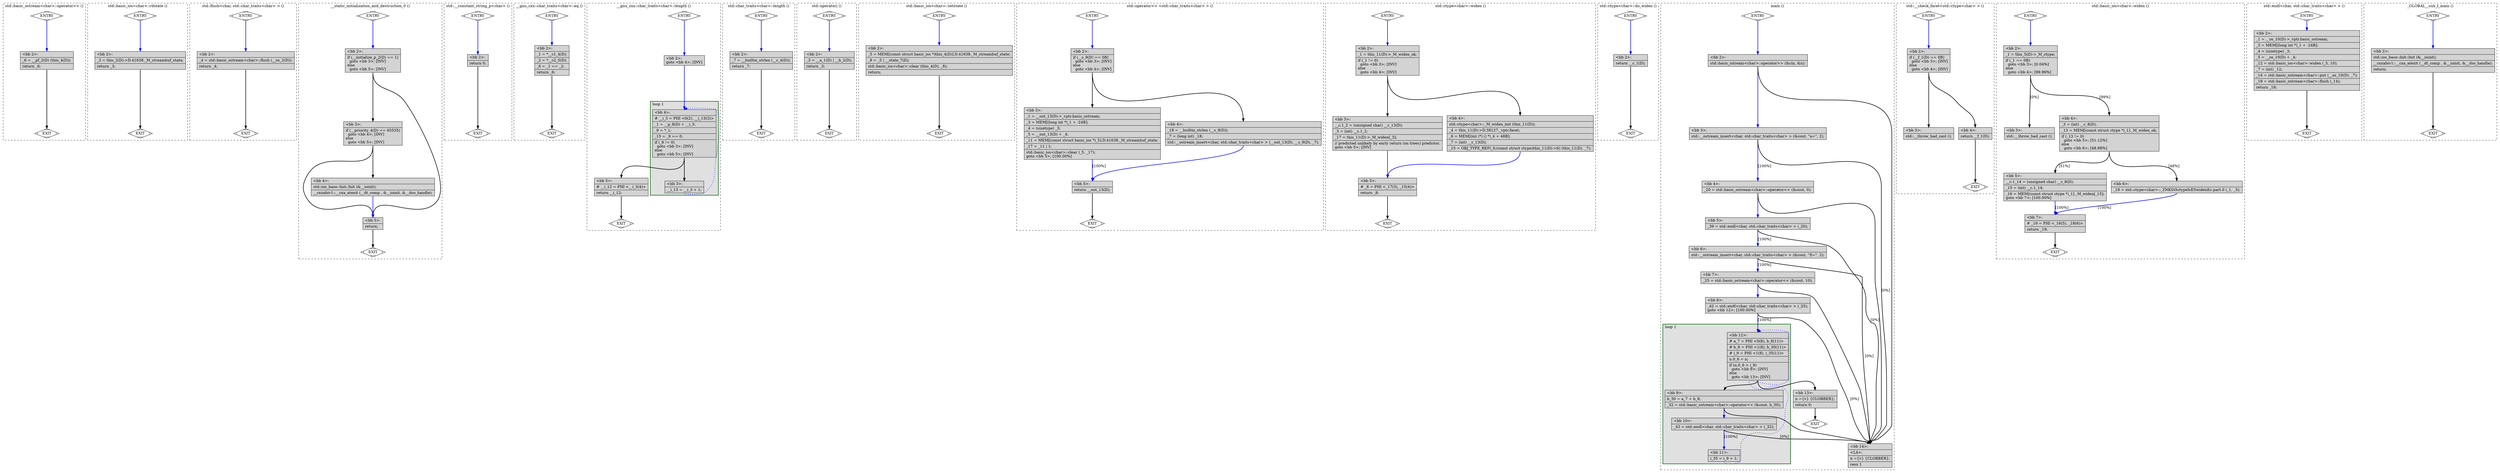 digraph "a-fib.cpp.039t.mergephi1" {
overlap=false;
subgraph "cluster_std::basic_ostream<char>::operator<<" {
	style="dashed";
	color="black";
	label="std::basic_ostream<char>::operator<< ()";
	fn_2061_basic_block_0 [shape=Mdiamond,style=filled,fillcolor=white,label="ENTRY"];

	fn_2061_basic_block_1 [shape=Mdiamond,style=filled,fillcolor=white,label="EXIT"];

	fn_2061_basic_block_2 [shape=record,style=filled,fillcolor=lightgrey,label="{\<bb\ 2\>:\l\
|_6\ =\ __pf_2(D)\ (this_4(D));\l\
|return\ _6;\l\
}"];

	fn_2061_basic_block_0:s -> fn_2061_basic_block_2:n [style="solid,bold",color=blue,weight=100,constraint=true];
	fn_2061_basic_block_2:s -> fn_2061_basic_block_1:n [style="solid,bold",color=black,weight=10,constraint=true];
	fn_2061_basic_block_0:s -> fn_2061_basic_block_1:n [style="invis",constraint=true];
}
subgraph "cluster_std::basic_ios<char>::rdstate" {
	style="dashed";
	color="black";
	label="std::basic_ios<char>::rdstate ()";
	fn_2184_basic_block_0 [shape=Mdiamond,style=filled,fillcolor=white,label="ENTRY"];

	fn_2184_basic_block_1 [shape=Mdiamond,style=filled,fillcolor=white,label="EXIT"];

	fn_2184_basic_block_2 [shape=record,style=filled,fillcolor=lightgrey,label="{\<bb\ 2\>:\l\
|_3\ =\ this_2(D)-\>D.41638._M_streambuf_state;\l\
|return\ _3;\l\
}"];

	fn_2184_basic_block_0:s -> fn_2184_basic_block_2:n [style="solid,bold",color=blue,weight=100,constraint=true];
	fn_2184_basic_block_2:s -> fn_2184_basic_block_1:n [style="solid,bold",color=black,weight=10,constraint=true];
	fn_2184_basic_block_0:s -> fn_2184_basic_block_1:n [style="invis",constraint=true];
}
subgraph "cluster_std::flush<char, std::char_traits<char> >" {
	style="dashed";
	color="black";
	label="std::flush<char, std::char_traits<char> > ()";
	fn_2141_basic_block_0 [shape=Mdiamond,style=filled,fillcolor=white,label="ENTRY"];

	fn_2141_basic_block_1 [shape=Mdiamond,style=filled,fillcolor=white,label="EXIT"];

	fn_2141_basic_block_2 [shape=record,style=filled,fillcolor=lightgrey,label="{\<bb\ 2\>:\l\
|_4\ =\ std::basic_ostream\<char\>::flush\ (__os_2(D));\l\
|return\ _4;\l\
}"];

	fn_2141_basic_block_0:s -> fn_2141_basic_block_2:n [style="solid,bold",color=blue,weight=100,constraint=true];
	fn_2141_basic_block_2:s -> fn_2141_basic_block_1:n [style="solid,bold",color=black,weight=10,constraint=true];
	fn_2141_basic_block_0:s -> fn_2141_basic_block_1:n [style="invis",constraint=true];
}
subgraph "cluster___static_initialization_and_destruction_0" {
	style="dashed";
	color="black";
	label="__static_initialization_and_destruction_0 ()";
	fn_2301_basic_block_0 [shape=Mdiamond,style=filled,fillcolor=white,label="ENTRY"];

	fn_2301_basic_block_1 [shape=Mdiamond,style=filled,fillcolor=white,label="EXIT"];

	fn_2301_basic_block_2 [shape=record,style=filled,fillcolor=lightgrey,label="{\<bb\ 2\>:\l\
|if\ (__initialize_p_2(D)\ ==\ 1)\l\
\ \ goto\ \<bb\ 3\>;\ [INV]\l\
else\l\
\ \ goto\ \<bb\ 5\>;\ [INV]\l\
}"];

	fn_2301_basic_block_3 [shape=record,style=filled,fillcolor=lightgrey,label="{\<bb\ 3\>:\l\
|if\ (__priority_4(D)\ ==\ 65535)\l\
\ \ goto\ \<bb\ 4\>;\ [INV]\l\
else\l\
\ \ goto\ \<bb\ 5\>;\ [INV]\l\
}"];

	fn_2301_basic_block_4 [shape=record,style=filled,fillcolor=lightgrey,label="{\<bb\ 4\>:\l\
|std::ios_base::Init::Init\ (&__ioinit);\l\
|__cxxabiv1::__cxa_atexit\ (__dt_comp\ ,\ &__ioinit,\ &__dso_handle);\l\
}"];

	fn_2301_basic_block_5 [shape=record,style=filled,fillcolor=lightgrey,label="{\<bb\ 5\>:\l\
|return;\l\
}"];

	fn_2301_basic_block_0:s -> fn_2301_basic_block_2:n [style="solid,bold",color=blue,weight=100,constraint=true];
	fn_2301_basic_block_2:s -> fn_2301_basic_block_3:n [style="solid,bold",color=black,weight=10,constraint=true];
	fn_2301_basic_block_2:s -> fn_2301_basic_block_5:n [style="solid,bold",color=black,weight=10,constraint=true];
	fn_2301_basic_block_3:s -> fn_2301_basic_block_4:n [style="solid,bold",color=black,weight=10,constraint=true];
	fn_2301_basic_block_3:s -> fn_2301_basic_block_5:n [style="solid,bold",color=black,weight=10,constraint=true];
	fn_2301_basic_block_4:s -> fn_2301_basic_block_5:n [style="solid,bold",color=blue,weight=100,constraint=true];
	fn_2301_basic_block_5:s -> fn_2301_basic_block_1:n [style="solid,bold",color=black,weight=10,constraint=true];
	fn_2301_basic_block_0:s -> fn_2301_basic_block_1:n [style="invis",constraint=true];
}
subgraph "cluster_std::__constant_string_p<char>" {
	style="dashed";
	color="black";
	label="std::__constant_string_p<char> ()";
	fn_477_basic_block_0 [shape=Mdiamond,style=filled,fillcolor=white,label="ENTRY"];

	fn_477_basic_block_1 [shape=Mdiamond,style=filled,fillcolor=white,label="EXIT"];

	fn_477_basic_block_2 [shape=record,style=filled,fillcolor=lightgrey,label="{\<bb\ 2\>:\l\
|return\ 0;\l\
}"];

	fn_477_basic_block_0:s -> fn_477_basic_block_2:n [style="solid,bold",color=blue,weight=100,constraint=true];
	fn_477_basic_block_2:s -> fn_477_basic_block_1:n [style="solid,bold",color=black,weight=10,constraint=true];
	fn_477_basic_block_0:s -> fn_477_basic_block_1:n [style="invis",constraint=true];
}
subgraph "cluster___gnu_cxx::char_traits<char>::eq" {
	style="dashed";
	color="black";
	label="__gnu_cxx::char_traits<char>::eq ()";
	fn_479_basic_block_0 [shape=Mdiamond,style=filled,fillcolor=white,label="ENTRY"];

	fn_479_basic_block_1 [shape=Mdiamond,style=filled,fillcolor=white,label="EXIT"];

	fn_479_basic_block_2 [shape=record,style=filled,fillcolor=lightgrey,label="{\<bb\ 2\>:\l\
|_1\ =\ *__c1_4(D);\l\
|_2\ =\ *__c2_5(D);\l\
|_6\ =\ _1\ ==\ _2;\l\
|return\ _6;\l\
}"];

	fn_479_basic_block_0:s -> fn_479_basic_block_2:n [style="solid,bold",color=blue,weight=100,constraint=true];
	fn_479_basic_block_2:s -> fn_479_basic_block_1:n [style="solid,bold",color=black,weight=10,constraint=true];
	fn_479_basic_block_0:s -> fn_479_basic_block_1:n [style="invis",constraint=true];
}
subgraph "cluster___gnu_cxx::char_traits<char>::length" {
	style="dashed";
	color="black";
	label="__gnu_cxx::char_traits<char>::length ()";
	subgraph cluster_478_1 {
	style="filled";
	color="darkgreen";
	fillcolor="grey88";
	label="loop 1";
	labeljust=l;
	penwidth=2;
	fn_478_basic_block_4 [shape=record,style=filled,fillcolor=lightgrey,label="{\<bb\ 4\>:\l\
|#\ __i_3\ =\ PHI\ \<0(2),\ __i_13(3)\>\l\
|_1\ =\ __p_8(D)\ +\ __i_3;\l\
|_9\ =\ *_1;\l\
|_15\ =\ _9\ ==\ 0;\l\
|if\ (_9\ !=\ 0)\l\
\ \ goto\ \<bb\ 3\>;\ [INV]\l\
else\l\
\ \ goto\ \<bb\ 5\>;\ [INV]\l\
}"];

	fn_478_basic_block_3 [shape=record,style=filled,fillcolor=lightgrey,label="{\<bb\ 3\>:\l\
|__i_13\ =\ __i_3\ +\ 1;\l\
}"];

	}
	fn_478_basic_block_0 [shape=Mdiamond,style=filled,fillcolor=white,label="ENTRY"];

	fn_478_basic_block_1 [shape=Mdiamond,style=filled,fillcolor=white,label="EXIT"];

	fn_478_basic_block_2 [shape=record,style=filled,fillcolor=lightgrey,label="{\<bb\ 2\>:\l\
goto\ \<bb\ 4\>;\ [INV]\l\
}"];

	fn_478_basic_block_5 [shape=record,style=filled,fillcolor=lightgrey,label="{\<bb\ 5\>:\l\
|#\ __i_12\ =\ PHI\ \<__i_3(4)\>\l\
|return\ __i_12;\l\
}"];

	fn_478_basic_block_0:s -> fn_478_basic_block_2:n [style="solid,bold",color=blue,weight=100,constraint=true];
	fn_478_basic_block_2:s -> fn_478_basic_block_4:n [style="solid,bold",color=blue,weight=100,constraint=true];
	fn_478_basic_block_3:s -> fn_478_basic_block_4:n [style="dotted,bold",color=blue,weight=10,constraint=false];
	fn_478_basic_block_4:s -> fn_478_basic_block_3:n [style="solid,bold",color=black,weight=10,constraint=true];
	fn_478_basic_block_4:s -> fn_478_basic_block_5:n [style="solid,bold",color=black,weight=10,constraint=true];
	fn_478_basic_block_5:s -> fn_478_basic_block_1:n [style="solid,bold",color=black,weight=10,constraint=true];
	fn_478_basic_block_0:s -> fn_478_basic_block_1:n [style="invis",constraint=true];
}
subgraph "cluster_std::char_traits<char>::length" {
	style="dashed";
	color="black";
	label="std::char_traits<char>::length ()";
	fn_476_basic_block_0 [shape=Mdiamond,style=filled,fillcolor=white,label="ENTRY"];

	fn_476_basic_block_1 [shape=Mdiamond,style=filled,fillcolor=white,label="EXIT"];

	fn_476_basic_block_2 [shape=record,style=filled,fillcolor=lightgrey,label="{\<bb\ 2\>:\l\
|_7\ =\ __builtin_strlen\ (__s_4(D));\l\
|return\ _7;\l\
}"];

	fn_476_basic_block_0:s -> fn_476_basic_block_2:n [style="solid,bold",color=blue,weight=100,constraint=true];
	fn_476_basic_block_2:s -> fn_476_basic_block_1:n [style="solid,bold",color=black,weight=10,constraint=true];
	fn_476_basic_block_0:s -> fn_476_basic_block_1:n [style="invis",constraint=true];
}
subgraph "cluster_std::operator|" {
	style="dashed";
	color="black";
	label="std::operator| ()";
	fn_1414_basic_block_0 [shape=Mdiamond,style=filled,fillcolor=white,label="ENTRY"];

	fn_1414_basic_block_1 [shape=Mdiamond,style=filled,fillcolor=white,label="EXIT"];

	fn_1414_basic_block_2 [shape=record,style=filled,fillcolor=lightgrey,label="{\<bb\ 2\>:\l\
|_3\ =\ __a_1(D)\ \|\ __b_2(D);\l\
|return\ _3;\l\
}"];

	fn_1414_basic_block_0:s -> fn_1414_basic_block_2:n [style="solid,bold",color=blue,weight=100,constraint=true];
	fn_1414_basic_block_2:s -> fn_1414_basic_block_1:n [style="solid,bold",color=black,weight=10,constraint=true];
	fn_1414_basic_block_0:s -> fn_1414_basic_block_1:n [style="invis",constraint=true];
}
subgraph "cluster_std::basic_ios<char>::setstate" {
	style="dashed";
	color="black";
	label="std::basic_ios<char>::setstate ()";
	fn_2139_basic_block_0 [shape=Mdiamond,style=filled,fillcolor=white,label="ENTRY"];

	fn_2139_basic_block_1 [shape=Mdiamond,style=filled,fillcolor=white,label="EXIT"];

	fn_2139_basic_block_2 [shape=record,style=filled,fillcolor=lightgrey,label="{\<bb\ 2\>:\l\
|_5\ =\ MEM[(const\ struct\ basic_ios\ *)this_4(D)].D.41638._M_streambuf_state;\l\
|_8\ =\ _5\ \|\ __state_7(D);\l\
|std::basic_ios\<char\>::clear\ (this_4(D),\ _8);\l\
|return;\l\
}"];

	fn_2139_basic_block_0:s -> fn_2139_basic_block_2:n [style="solid,bold",color=blue,weight=100,constraint=true];
	fn_2139_basic_block_2:s -> fn_2139_basic_block_1:n [style="solid,bold",color=black,weight=10,constraint=true];
	fn_2139_basic_block_0:s -> fn_2139_basic_block_1:n [style="invis",constraint=true];
}
subgraph "cluster_std::operator<< <std::char_traits<char> >" {
	style="dashed";
	color="black";
	label="std::operator<< <std::char_traits<char> > ()";
	fn_2059_basic_block_0 [shape=Mdiamond,style=filled,fillcolor=white,label="ENTRY"];

	fn_2059_basic_block_1 [shape=Mdiamond,style=filled,fillcolor=white,label="EXIT"];

	fn_2059_basic_block_2 [shape=record,style=filled,fillcolor=lightgrey,label="{\<bb\ 2\>:\l\
|if\ (__s_9(D)\ ==\ 0B)\l\
\ \ goto\ \<bb\ 3\>;\ [INV]\l\
else\l\
\ \ goto\ \<bb\ 4\>;\ [INV]\l\
}"];

	fn_2059_basic_block_3 [shape=record,style=filled,fillcolor=lightgrey,label="{\<bb\ 3\>:\l\
|_1\ =\ __out_13(D)-\>_vptr.basic_ostream;\l\
|_3\ =\ MEM[(long\ int\ *)_1\ +\ -24B];\l\
|_4\ =\ (sizetype)\ _3;\l\
|_5\ =\ __out_13(D)\ +\ _4;\l\
|_11\ =\ MEM[(const\ struct\ basic_ios\ *)_5].D.41638._M_streambuf_state;\l\
|_17\ =\ _11\ \|\ 1;\l\
|std::basic_ios\<char\>::clear\ (_5,\ _17);\l\
goto\ \<bb\ 5\>;\ [100.00%]\l\
}"];

	fn_2059_basic_block_4 [shape=record,style=filled,fillcolor=lightgrey,label="{\<bb\ 4\>:\l\
|_18\ =\ __builtin_strlen\ (__s_9(D));\l\
|_7\ =\ (long\ int)\ _18;\l\
|std::__ostream_insert\<char,\ std::char_traits\<char\>\ \>\ (__out_13(D),\ __s_9(D),\ _7);\l\
}"];

	fn_2059_basic_block_5 [shape=record,style=filled,fillcolor=lightgrey,label="{\<bb\ 5\>:\l\
|return\ __out_13(D);\l\
}"];

	fn_2059_basic_block_0:s -> fn_2059_basic_block_2:n [style="solid,bold",color=blue,weight=100,constraint=true];
	fn_2059_basic_block_2:s -> fn_2059_basic_block_3:n [style="solid,bold",color=black,weight=10,constraint=true];
	fn_2059_basic_block_2:s -> fn_2059_basic_block_4:n [style="solid,bold",color=black,weight=10,constraint=true];
	fn_2059_basic_block_3:s -> fn_2059_basic_block_5:n [style="solid,bold",color=blue,weight=100,constraint=true,label="[100%]"];
	fn_2059_basic_block_4:s -> fn_2059_basic_block_5:n [style="solid,bold",color=blue,weight=100,constraint=true];
	fn_2059_basic_block_5:s -> fn_2059_basic_block_1:n [style="solid,bold",color=black,weight=10,constraint=true];
	fn_2059_basic_block_0:s -> fn_2059_basic_block_1:n [style="invis",constraint=true];
}
subgraph "cluster_std::ctype<char>::widen" {
	style="dashed";
	color="black";
	label="std::ctype<char>::widen ()";
	fn_1560_basic_block_0 [shape=Mdiamond,style=filled,fillcolor=white,label="ENTRY"];

	fn_1560_basic_block_1 [shape=Mdiamond,style=filled,fillcolor=white,label="EXIT"];

	fn_1560_basic_block_2 [shape=record,style=filled,fillcolor=lightgrey,label="{\<bb\ 2\>:\l\
|_1\ =\ this_11(D)-\>_M_widen_ok;\l\
|if\ (_1\ !=\ 0)\l\
\ \ goto\ \<bb\ 3\>;\ [INV]\l\
else\l\
\ \ goto\ \<bb\ 4\>;\ [INV]\l\
}"];

	fn_1560_basic_block_3 [shape=record,style=filled,fillcolor=lightgrey,label="{\<bb\ 3\>:\l\
|__c.1_2\ =\ (unsigned\ char)\ __c_13(D);\l\
|_3\ =\ (int)\ __c.1_2;\l\
|_17\ =\ this_11(D)-\>_M_widen[_3];\l\
|//\ predicted\ unlikely\ by\ early\ return\ (on\ trees)\ predictor.\l\
goto\ \<bb\ 5\>;\ [INV]\l\
}"];

	fn_1560_basic_block_4 [shape=record,style=filled,fillcolor=lightgrey,label="{\<bb\ 4\>:\l\
|std::ctype\<char\>::_M_widen_init\ (this_11(D));\l\
|_4\ =\ this_11(D)-\>D.38127._vptr.facet;\l\
|_6\ =\ MEM[(int\ (*)\ ()\ *)_4\ +\ 48B];\l\
|_7\ =\ (int)\ __c_13(D);\l\
|_15\ =\ OBJ_TYPE_REF(_6;(const\ struct\ ctype)this_11(D)-\>6)\ (this_11(D),\ _7);\l\
}"];

	fn_1560_basic_block_5 [shape=record,style=filled,fillcolor=lightgrey,label="{\<bb\ 5\>:\l\
|#\ _8\ =\ PHI\ \<_17(3),\ _15(4)\>\l\
|return\ _8;\l\
}"];

	fn_1560_basic_block_0:s -> fn_1560_basic_block_2:n [style="solid,bold",color=blue,weight=100,constraint=true];
	fn_1560_basic_block_2:s -> fn_1560_basic_block_3:n [style="solid,bold",color=black,weight=10,constraint=true];
	fn_1560_basic_block_2:s -> fn_1560_basic_block_4:n [style="solid,bold",color=black,weight=10,constraint=true];
	fn_1560_basic_block_3:s -> fn_1560_basic_block_5:n [style="solid,bold",color=blue,weight=100,constraint=true];
	fn_1560_basic_block_4:s -> fn_1560_basic_block_5:n [style="solid,bold",color=blue,weight=100,constraint=true];
	fn_1560_basic_block_5:s -> fn_1560_basic_block_1:n [style="solid,bold",color=black,weight=10,constraint=true];
	fn_1560_basic_block_0:s -> fn_1560_basic_block_1:n [style="invis",constraint=true];
}
subgraph "cluster_std::ctype<char>::do_widen" {
	style="dashed";
	color="black";
	label="std::ctype<char>::do_widen ()";
	fn_1565_basic_block_0 [shape=Mdiamond,style=filled,fillcolor=white,label="ENTRY"];

	fn_1565_basic_block_1 [shape=Mdiamond,style=filled,fillcolor=white,label="EXIT"];

	fn_1565_basic_block_2 [shape=record,style=filled,fillcolor=lightgrey,label="{\<bb\ 2\>:\l\
|return\ __c_1(D);\l\
}"];

	fn_1565_basic_block_0:s -> fn_1565_basic_block_2:n [style="solid,bold",color=blue,weight=100,constraint=true];
	fn_1565_basic_block_2:s -> fn_1565_basic_block_1:n [style="solid,bold",color=black,weight=10,constraint=true];
	fn_1565_basic_block_0:s -> fn_1565_basic_block_1:n [style="invis",constraint=true];
}
subgraph "cluster_main" {
	style="dashed";
	color="black";
	label="main ()";
	subgraph cluster_1812_1 {
	style="filled";
	color="darkgreen";
	fillcolor="grey88";
	label="loop 1";
	labeljust=l;
	penwidth=2;
	fn_1812_basic_block_12 [shape=record,style=filled,fillcolor=lightgrey,label="{\<bb\ 12\>:\l\
|#\ a_7\ =\ PHI\ \<0(8),\ b_8(11)\>\l\
|#\ b_8\ =\ PHI\ \<1(8),\ b_30(11)\>\l\
|#\ i_9\ =\ PHI\ \<1(8),\ i_35(11)\>\l\
|n.0_6\ =\ n;\l\
|if\ (n.0_6\ \>\ i_9)\l\
\ \ goto\ \<bb\ 9\>;\ [INV]\l\
else\l\
\ \ goto\ \<bb\ 13\>;\ [INV]\l\
}"];

	fn_1812_basic_block_9 [shape=record,style=filled,fillcolor=lightgrey,label="{\<bb\ 9\>:\l\
|b_30\ =\ a_7\ +\ b_8;\l\
|_32\ =\ std::basic_ostream\<char\>::operator\<\<\ (&cout,\ b_30);\l\
}"];

	fn_1812_basic_block_10 [shape=record,style=filled,fillcolor=lightgrey,label="{\<bb\ 10\>:\l\
|_43\ =\ std::endl\<char,\ std::char_traits\<char\>\ \>\ (_32);\l\
}"];

	fn_1812_basic_block_11 [shape=record,style=filled,fillcolor=lightgrey,label="{\<bb\ 11\>:\l\
|i_35\ =\ i_9\ +\ 1;\l\
}"];

	}
	fn_1812_basic_block_0 [shape=Mdiamond,style=filled,fillcolor=white,label="ENTRY"];

	fn_1812_basic_block_1 [shape=Mdiamond,style=filled,fillcolor=white,label="EXIT"];

	fn_1812_basic_block_2 [shape=record,style=filled,fillcolor=lightgrey,label="{\<bb\ 2\>:\l\
|std::basic_istream\<char\>::operator\>\>\ (&cin,\ &n);\l\
}"];

	fn_1812_basic_block_3 [shape=record,style=filled,fillcolor=lightgrey,label="{\<bb\ 3\>:\l\
|std::__ostream_insert\<char,\ std::char_traits\<char\>\ \>\ (&cout,\ \"a=\",\ 2);\l\
}"];

	fn_1812_basic_block_4 [shape=record,style=filled,fillcolor=lightgrey,label="{\<bb\ 4\>:\l\
|_20\ =\ std::basic_ostream\<char\>::operator\<\<\ (&cout,\ 0);\l\
}"];

	fn_1812_basic_block_5 [shape=record,style=filled,fillcolor=lightgrey,label="{\<bb\ 5\>:\l\
|_39\ =\ std::endl\<char,\ std::char_traits\<char\>\ \>\ (_20);\l\
}"];

	fn_1812_basic_block_6 [shape=record,style=filled,fillcolor=lightgrey,label="{\<bb\ 6\>:\l\
|std::__ostream_insert\<char,\ std::char_traits\<char\>\ \>\ (&cout,\ \"X=\",\ 2);\l\
}"];

	fn_1812_basic_block_7 [shape=record,style=filled,fillcolor=lightgrey,label="{\<bb\ 7\>:\l\
|_25\ =\ std::basic_ostream\<char\>::operator\<\<\ (&cout,\ 10);\l\
}"];

	fn_1812_basic_block_8 [shape=record,style=filled,fillcolor=lightgrey,label="{\<bb\ 8\>:\l\
|_42\ =\ std::endl\<char,\ std::char_traits\<char\>\ \>\ (_25);\l\
goto\ \<bb\ 12\>;\ [100.00%]\l\
}"];

	fn_1812_basic_block_13 [shape=record,style=filled,fillcolor=lightgrey,label="{\<bb\ 13\>:\l\
|n\ =\{v\}\ \{CLOBBER\};\l\
|return\ 0;\l\
}"];

	fn_1812_basic_block_14 [shape=record,style=filled,fillcolor=lightgrey,label="{\<bb\ 14\>:\l\
|\<L4\>:\l\
|n\ =\{v\}\ \{CLOBBER\};\l\
|resx\ 1\l\
}"];

	fn_1812_basic_block_0:s -> fn_1812_basic_block_2:n [style="solid,bold",color=blue,weight=100,constraint=true];
	fn_1812_basic_block_2:s -> fn_1812_basic_block_14:n [style="solid,bold",color=black,weight=10,constraint=true];
	fn_1812_basic_block_2:s -> fn_1812_basic_block_3:n [style="solid,bold",color=blue,weight=100,constraint=true];
	fn_1812_basic_block_3:s -> fn_1812_basic_block_4:n [style="solid,bold",color=blue,weight=100,constraint=true,label="[100%]"];
	fn_1812_basic_block_3:s -> fn_1812_basic_block_14:n [style="solid,bold",color=black,weight=10,constraint=true,label="[0%]"];
	fn_1812_basic_block_4:s -> fn_1812_basic_block_14:n [style="solid,bold",color=black,weight=10,constraint=true];
	fn_1812_basic_block_4:s -> fn_1812_basic_block_5:n [style="solid,bold",color=blue,weight=100,constraint=true];
	fn_1812_basic_block_5:s -> fn_1812_basic_block_6:n [style="solid,bold",color=blue,weight=100,constraint=true,label="[100%]"];
	fn_1812_basic_block_5:s -> fn_1812_basic_block_14:n [style="solid,bold",color=black,weight=10,constraint=true,label="[0%]"];
	fn_1812_basic_block_6:s -> fn_1812_basic_block_7:n [style="solid,bold",color=blue,weight=100,constraint=true,label="[100%]"];
	fn_1812_basic_block_6:s -> fn_1812_basic_block_14:n [style="solid,bold",color=black,weight=10,constraint=true,label="[0%]"];
	fn_1812_basic_block_7:s -> fn_1812_basic_block_14:n [style="solid,bold",color=black,weight=10,constraint=true];
	fn_1812_basic_block_7:s -> fn_1812_basic_block_8:n [style="solid,bold",color=blue,weight=100,constraint=true];
	fn_1812_basic_block_8:s -> fn_1812_basic_block_12:n [style="solid,bold",color=blue,weight=100,constraint=true,label="[100%]"];
	fn_1812_basic_block_8:s -> fn_1812_basic_block_14:n [style="solid,bold",color=black,weight=10,constraint=true,label="[0%]"];
	fn_1812_basic_block_9:s -> fn_1812_basic_block_14:n [style="solid,bold",color=black,weight=10,constraint=true];
	fn_1812_basic_block_9:s -> fn_1812_basic_block_10:n [style="solid,bold",color=blue,weight=100,constraint=true];
	fn_1812_basic_block_10:s -> fn_1812_basic_block_11:n [style="solid,bold",color=blue,weight=100,constraint=true,label="[100%]"];
	fn_1812_basic_block_10:s -> fn_1812_basic_block_14:n [style="solid,bold",color=black,weight=10,constraint=true,label="[0%]"];
	fn_1812_basic_block_11:s -> fn_1812_basic_block_12:n [style="dotted,bold",color=blue,weight=10,constraint=false];
	fn_1812_basic_block_12:s -> fn_1812_basic_block_9:n [style="solid,bold",color=black,weight=10,constraint=true];
	fn_1812_basic_block_12:s -> fn_1812_basic_block_13:n [style="solid,bold",color=black,weight=10,constraint=true];
	fn_1812_basic_block_13:s -> fn_1812_basic_block_1:n [style="solid,bold",color=black,weight=10,constraint=true];
	fn_1812_basic_block_0:s -> fn_1812_basic_block_1:n [style="invis",constraint=true];
}
subgraph "cluster_std::__check_facet<std::ctype<char> >" {
	style="dashed";
	color="black";
	label="std::__check_facet<std::ctype<char> > ()";
	fn_2185_basic_block_0 [shape=Mdiamond,style=filled,fillcolor=white,label="ENTRY"];

	fn_2185_basic_block_1 [shape=Mdiamond,style=filled,fillcolor=white,label="EXIT"];

	fn_2185_basic_block_2 [shape=record,style=filled,fillcolor=lightgrey,label="{\<bb\ 2\>:\l\
|if\ (__f_1(D)\ ==\ 0B)\l\
\ \ goto\ \<bb\ 3\>;\ [INV]\l\
else\l\
\ \ goto\ \<bb\ 4\>;\ [INV]\l\
}"];

	fn_2185_basic_block_3 [shape=record,style=filled,fillcolor=lightgrey,label="{\<bb\ 3\>:\l\
|std::__throw_bad_cast\ ();\l\
}"];

	fn_2185_basic_block_4 [shape=record,style=filled,fillcolor=lightgrey,label="{\<bb\ 4\>:\l\
|return\ __f_1(D);\l\
}"];

	fn_2185_basic_block_0:s -> fn_2185_basic_block_2:n [style="solid,bold",color=blue,weight=100,constraint=true];
	fn_2185_basic_block_2:s -> fn_2185_basic_block_3:n [style="solid,bold",color=black,weight=10,constraint=true];
	fn_2185_basic_block_2:s -> fn_2185_basic_block_4:n [style="solid,bold",color=black,weight=10,constraint=true];
	fn_2185_basic_block_4:s -> fn_2185_basic_block_1:n [style="solid,bold",color=black,weight=10,constraint=true];
	fn_2185_basic_block_0:s -> fn_2185_basic_block_1:n [style="invis",constraint=true];
}
subgraph "cluster_std::basic_ios<char>::widen" {
	style="dashed";
	color="black";
	label="std::basic_ios<char>::widen ()";
	fn_2140_basic_block_0 [shape=Mdiamond,style=filled,fillcolor=white,label="ENTRY"];

	fn_2140_basic_block_1 [shape=Mdiamond,style=filled,fillcolor=white,label="EXIT"];

	fn_2140_basic_block_2 [shape=record,style=filled,fillcolor=lightgrey,label="{\<bb\ 2\>:\l\
|_1\ =\ this_5(D)-\>_M_ctype;\l\
|if\ (_1\ ==\ 0B)\l\
\ \ goto\ \<bb\ 3\>;\ [0.04%]\l\
else\l\
\ \ goto\ \<bb\ 4\>;\ [99.96%]\l\
}"];

	fn_2140_basic_block_3 [shape=record,style=filled,fillcolor=lightgrey,label="{\<bb\ 3\>:\l\
|std::__throw_bad_cast\ ();\l\
}"];

	fn_2140_basic_block_4 [shape=record,style=filled,fillcolor=lightgrey,label="{\<bb\ 4\>:\l\
|_3\ =\ (int)\ __c_8(D);\l\
|_13\ =\ MEM[(const\ struct\ ctype\ *)_1]._M_widen_ok;\l\
|if\ (_13\ !=\ 0)\l\
\ \ goto\ \<bb\ 5\>;\ [51.12%]\l\
else\l\
\ \ goto\ \<bb\ 6\>;\ [48.88%]\l\
}"];

	fn_2140_basic_block_5 [shape=record,style=filled,fillcolor=lightgrey,label="{\<bb\ 5\>:\l\
|__c.1_14\ =\ (unsigned\ char)\ __c_8(D);\l\
|_15\ =\ (int)\ __c.1_14;\l\
|_16\ =\ MEM[(const\ struct\ ctype\ *)_1]._M_widen[_15];\l\
goto\ \<bb\ 7\>;\ [100.00%]\l\
}"];

	fn_2140_basic_block_6 [shape=record,style=filled,fillcolor=lightgrey,label="{\<bb\ 6\>:\l\
|_18\ =\ std::ctype\<char\>::_ZNKSt5ctypeIcE5widenEc.part.0\ (_1,\ _3);\l\
}"];

	fn_2140_basic_block_7 [shape=record,style=filled,fillcolor=lightgrey,label="{\<bb\ 7\>:\l\
|#\ _19\ =\ PHI\ \<_16(5),\ _18(6)\>\l\
|return\ _19;\l\
}"];

	fn_2140_basic_block_0:s -> fn_2140_basic_block_2:n [style="solid,bold",color=blue,weight=100,constraint=true];
	fn_2140_basic_block_2:s -> fn_2140_basic_block_3:n [style="solid,bold",color=black,weight=10,constraint=true,label="[0%]"];
	fn_2140_basic_block_2:s -> fn_2140_basic_block_4:n [style="solid,bold",color=black,weight=10,constraint=true,label="[99%]"];
	fn_2140_basic_block_4:s -> fn_2140_basic_block_5:n [style="solid,bold",color=black,weight=10,constraint=true,label="[51%]"];
	fn_2140_basic_block_4:s -> fn_2140_basic_block_6:n [style="solid,bold",color=black,weight=10,constraint=true,label="[48%]"];
	fn_2140_basic_block_5:s -> fn_2140_basic_block_7:n [style="solid,bold",color=blue,weight=100,constraint=true,label="[100%]"];
	fn_2140_basic_block_6:s -> fn_2140_basic_block_7:n [style="solid,bold",color=blue,weight=100,constraint=true,label="[100%]"];
	fn_2140_basic_block_7:s -> fn_2140_basic_block_1:n [style="solid,bold",color=black,weight=10,constraint=true];
	fn_2140_basic_block_0:s -> fn_2140_basic_block_1:n [style="invis",constraint=true];
}
subgraph "cluster_std::endl<char, std::char_traits<char> >" {
	style="dashed";
	color="black";
	label="std::endl<char, std::char_traits<char> > ()";
	fn_2060_basic_block_0 [shape=Mdiamond,style=filled,fillcolor=white,label="ENTRY"];

	fn_2060_basic_block_1 [shape=Mdiamond,style=filled,fillcolor=white,label="EXIT"];

	fn_2060_basic_block_2 [shape=record,style=filled,fillcolor=lightgrey,label="{\<bb\ 2\>:\l\
|_1\ =\ __os_10(D)-\>_vptr.basic_ostream;\l\
|_3\ =\ MEM[(long\ int\ *)_1\ +\ -24B];\l\
|_4\ =\ (sizetype)\ _3;\l\
|_5\ =\ __os_10(D)\ +\ _4;\l\
|_12\ =\ std::basic_ios\<char\>::widen\ (_5,\ 10);\l\
|_7\ =\ (int)\ _12;\l\
|_14\ =\ std::basic_ostream\<char\>::put\ (__os_10(D),\ _7);\l\
|_18\ =\ std::basic_ostream\<char\>::flush\ (_14);\l\
|return\ _18;\l\
}"];

	fn_2060_basic_block_0:s -> fn_2060_basic_block_2:n [style="solid,bold",color=blue,weight=100,constraint=true];
	fn_2060_basic_block_2:s -> fn_2060_basic_block_1:n [style="solid,bold",color=black,weight=10,constraint=true];
	fn_2060_basic_block_0:s -> fn_2060_basic_block_1:n [style="invis",constraint=true];
}
subgraph "cluster__GLOBAL__sub_I_main" {
	style="dashed";
	color="black";
	label="_GLOBAL__sub_I_main ()";
	fn_2302_basic_block_0 [shape=Mdiamond,style=filled,fillcolor=white,label="ENTRY"];

	fn_2302_basic_block_1 [shape=Mdiamond,style=filled,fillcolor=white,label="EXIT"];

	fn_2302_basic_block_2 [shape=record,style=filled,fillcolor=lightgrey,label="{\<bb\ 2\>:\l\
|std::ios_base::Init::Init\ (&__ioinit);\l\
|__cxxabiv1::__cxa_atexit\ (__dt_comp\ ,\ &__ioinit,\ &__dso_handle);\l\
|return;\l\
}"];

	fn_2302_basic_block_0:s -> fn_2302_basic_block_2:n [style="solid,bold",color=blue,weight=100,constraint=true];
	fn_2302_basic_block_2:s -> fn_2302_basic_block_1:n [style="solid,bold",color=black,weight=10,constraint=true];
	fn_2302_basic_block_0:s -> fn_2302_basic_block_1:n [style="invis",constraint=true];
}
}
